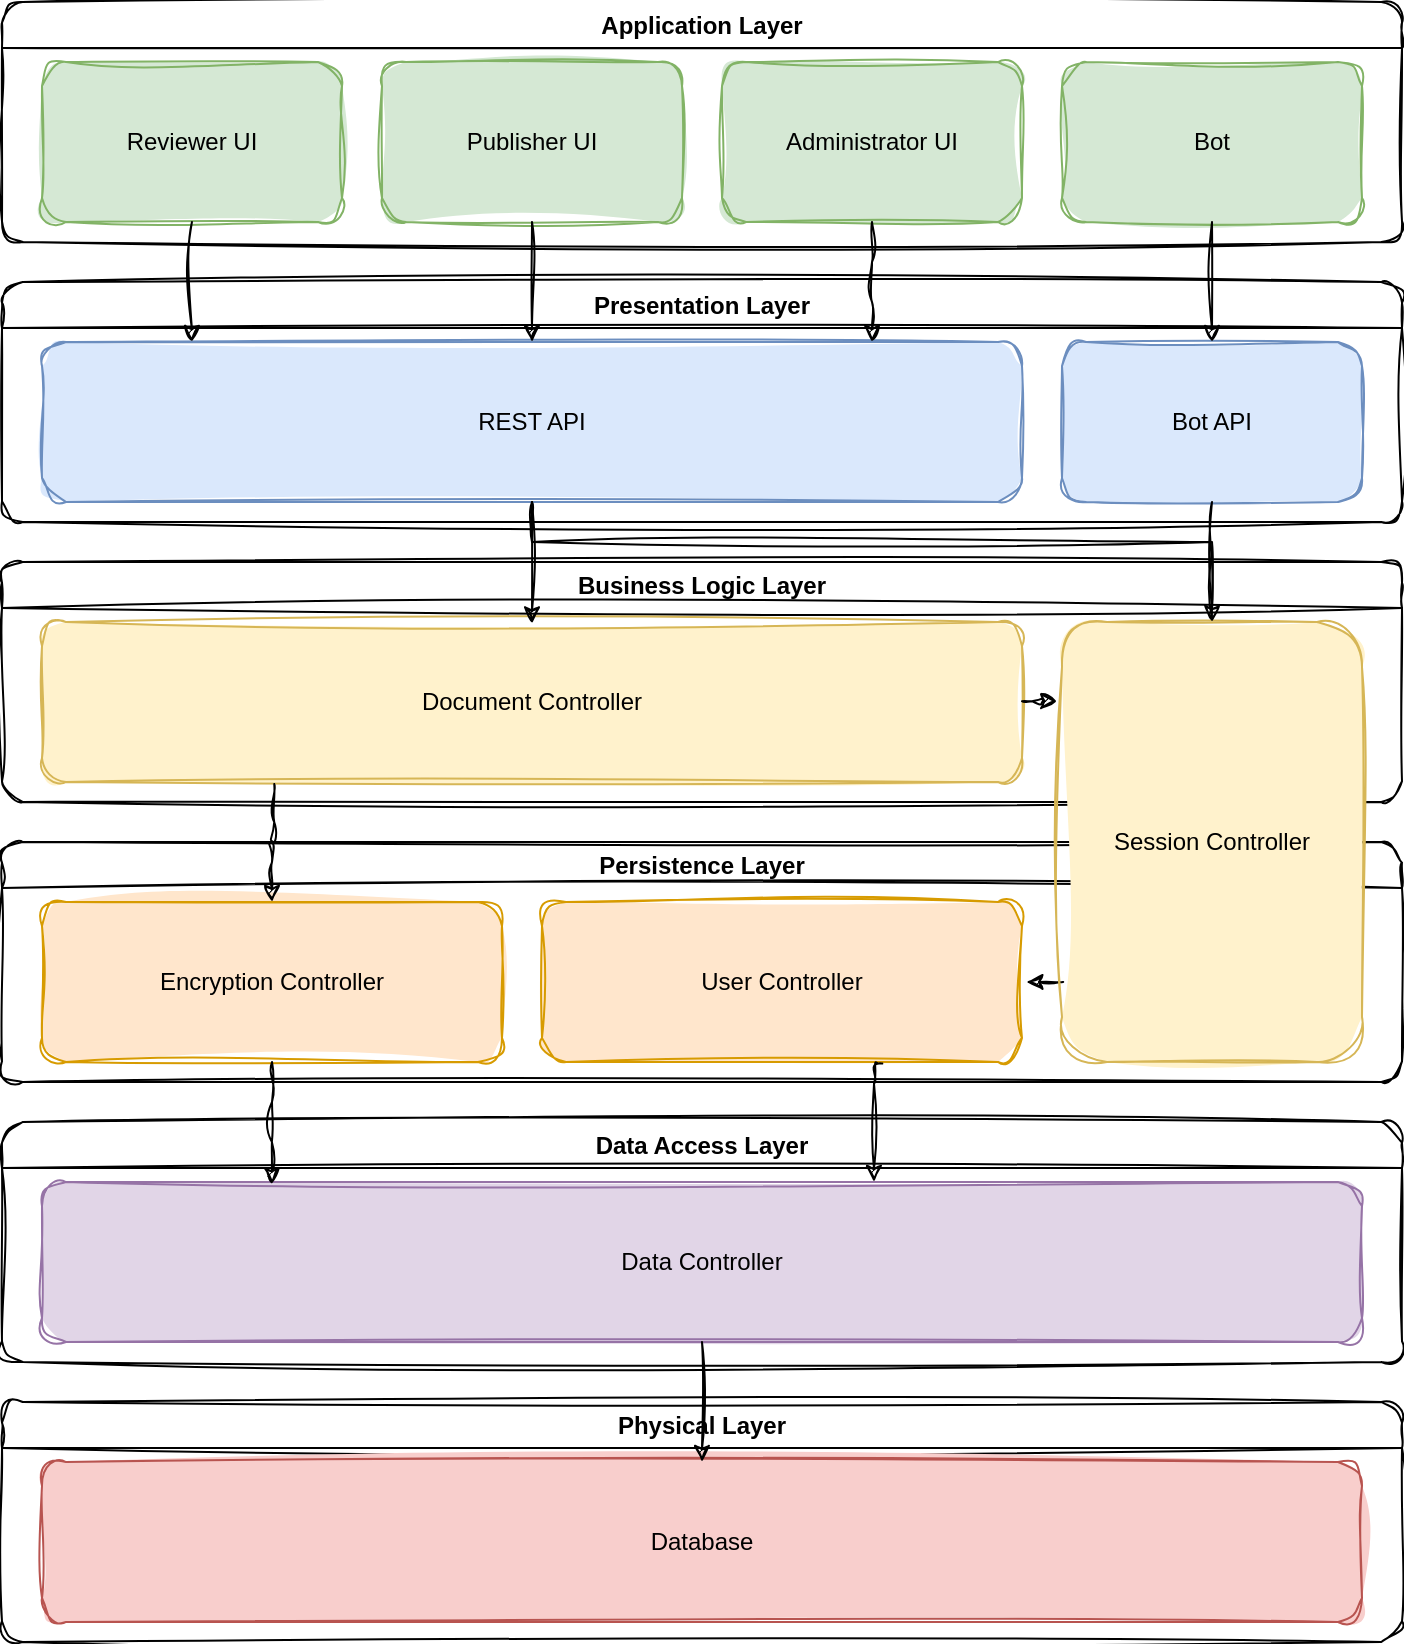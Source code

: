 <mxfile version="20.8.16" type="device"><diagram name="Page-1" id="LSwSA5h1wiXXNfVATZkn"><mxGraphModel dx="1485" dy="1013" grid="1" gridSize="10" guides="1" tooltips="1" connect="0" arrows="1" fold="1" page="1" pageScale="1" pageWidth="850" pageHeight="1100" math="0" shadow="0"><root><mxCell id="0"/><mxCell id="1" parent="0"/><mxCell id="cnzvcakVsQugPxIDsYmK-5" value="Presentation Layer" style="swimlane;whiteSpace=wrap;html=1;rounded=1;glass=0;sketch=1;curveFitting=1;jiggle=2;" parent="1" vertex="1"><mxGeometry x="100" y="150" width="700" height="120" as="geometry"/></mxCell><mxCell id="cnzvcakVsQugPxIDsYmK-17" value="REST API" style="rounded=1;whiteSpace=wrap;html=1;glass=0;fillColor=#dae8fc;strokeColor=#6c8ebf;fillStyle=solid;gradientColor=none;sketch=1;curveFitting=1;jiggle=2;" parent="cnzvcakVsQugPxIDsYmK-5" vertex="1"><mxGeometry x="20" y="30" width="490" height="80" as="geometry"/></mxCell><mxCell id="cnzvcakVsQugPxIDsYmK-18" value="Bot API" style="rounded=1;whiteSpace=wrap;html=1;glass=0;fillColor=#dae8fc;strokeColor=#6c8ebf;fillStyle=solid;sketch=1;curveFitting=1;jiggle=2;" parent="cnzvcakVsQugPxIDsYmK-5" vertex="1"><mxGeometry x="530" y="30" width="150" height="80" as="geometry"/></mxCell><mxCell id="cnzvcakVsQugPxIDsYmK-6" value="Business Logic Layer" style="swimlane;whiteSpace=wrap;html=1;rounded=1;glass=0;sketch=1;curveFitting=1;jiggle=2;" parent="1" vertex="1"><mxGeometry x="100" y="290" width="700" height="120" as="geometry"/></mxCell><mxCell id="cnzvcakVsQugPxIDsYmK-20" value="Document Controller" style="rounded=1;whiteSpace=wrap;html=1;glass=0;fillColor=#fff2cc;strokeColor=#d6b656;fillStyle=solid;sketch=1;curveFitting=1;jiggle=2;" parent="cnzvcakVsQugPxIDsYmK-6" vertex="1"><mxGeometry x="20" y="30" width="490" height="80" as="geometry"/></mxCell><mxCell id="cnzvcakVsQugPxIDsYmK-7" value="Data Access Layer" style="swimlane;whiteSpace=wrap;html=1;rounded=1;glass=0;sketch=1;curveFitting=1;jiggle=2;" parent="1" vertex="1"><mxGeometry x="100" y="570" width="700" height="120" as="geometry"/></mxCell><mxCell id="cnzvcakVsQugPxIDsYmK-24" value="Data Controller" style="rounded=1;whiteSpace=wrap;html=1;glass=0;fillColor=#e1d5e7;strokeColor=#9673a6;fillStyle=solid;sketch=1;curveFitting=1;jiggle=2;" parent="cnzvcakVsQugPxIDsYmK-7" vertex="1"><mxGeometry x="20" y="30" width="660" height="80" as="geometry"/></mxCell><mxCell id="cnzvcakVsQugPxIDsYmK-9" value="Persistence Layer" style="swimlane;whiteSpace=wrap;html=1;rounded=1;glass=0;sketch=1;curveFitting=1;jiggle=2;" parent="1" vertex="1"><mxGeometry x="100" y="430" width="700" height="120" as="geometry"/></mxCell><mxCell id="cnzvcakVsQugPxIDsYmK-22" value="Encryption Controller" style="rounded=1;whiteSpace=wrap;html=1;glass=0;fillColor=#ffe6cc;strokeColor=#d79b00;fillStyle=solid;sketch=1;curveFitting=1;jiggle=2;" parent="cnzvcakVsQugPxIDsYmK-9" vertex="1"><mxGeometry x="20" y="30" width="230" height="80" as="geometry"/></mxCell><mxCell id="cnzvcakVsQugPxIDsYmK-23" value="User Controller" style="rounded=1;whiteSpace=wrap;html=1;glass=0;fillColor=#ffe6cc;strokeColor=#d79b00;fillStyle=solid;sketch=1;curveFitting=1;jiggle=2;" parent="cnzvcakVsQugPxIDsYmK-9" vertex="1"><mxGeometry x="270" y="30" width="240" height="80" as="geometry"/></mxCell><mxCell id="cnzvcakVsQugPxIDsYmK-10" value="Application Layer" style="swimlane;whiteSpace=wrap;html=1;rounded=1;glass=0;sketch=1;curveFitting=1;jiggle=2;" parent="1" vertex="1"><mxGeometry x="100" y="10" width="700" height="120" as="geometry"/></mxCell><mxCell id="cnzvcakVsQugPxIDsYmK-13" value="Reviewer UI" style="rounded=1;whiteSpace=wrap;html=1;glass=0;fillColor=#d5e8d4;strokeColor=#82b366;fillStyle=solid;sketch=1;curveFitting=1;jiggle=2;" parent="cnzvcakVsQugPxIDsYmK-10" vertex="1"><mxGeometry x="20" y="30" width="150" height="80" as="geometry"/></mxCell><mxCell id="cnzvcakVsQugPxIDsYmK-14" value="Publisher UI" style="rounded=1;whiteSpace=wrap;html=1;glass=0;fillColor=#d5e8d4;strokeColor=#82b366;fillStyle=solid;sketch=1;curveFitting=1;jiggle=2;" parent="cnzvcakVsQugPxIDsYmK-10" vertex="1"><mxGeometry x="190" y="30" width="150" height="80" as="geometry"/></mxCell><mxCell id="cnzvcakVsQugPxIDsYmK-15" value="Administrator UI" style="rounded=1;whiteSpace=wrap;html=1;glass=0;fillColor=#d5e8d4;strokeColor=#82b366;fillStyle=solid;sketch=1;curveFitting=1;jiggle=2;" parent="cnzvcakVsQugPxIDsYmK-10" vertex="1"><mxGeometry x="360" y="30" width="150" height="80" as="geometry"/></mxCell><mxCell id="cnzvcakVsQugPxIDsYmK-16" value="Bot" style="rounded=1;whiteSpace=wrap;html=1;glass=0;fillColor=#d5e8d4;strokeColor=#82b366;fillStyle=solid;sketch=1;curveFitting=1;jiggle=2;" parent="cnzvcakVsQugPxIDsYmK-10" vertex="1"><mxGeometry x="530" y="30" width="150" height="80" as="geometry"/></mxCell><mxCell id="cnzvcakVsQugPxIDsYmK-31" style="edgeStyle=orthogonalEdgeStyle;rounded=1;sketch=1;hachureGap=4;jiggle=2;curveFitting=1;orthogonalLoop=1;jettySize=auto;html=1;entryX=1.009;entryY=0.5;entryDx=0;entryDy=0;entryPerimeter=0;fontFamily=Architects Daughter;fontSource=https%3A%2F%2Ffonts.googleapis.com%2Fcss%3Ffamily%3DArchitects%2BDaughter;fontSize=16;exitX=0.004;exitY=0.818;exitDx=0;exitDy=0;exitPerimeter=0;" parent="1" source="cnzvcakVsQugPxIDsYmK-21" target="cnzvcakVsQugPxIDsYmK-23" edge="1"><mxGeometry relative="1" as="geometry"/></mxCell><mxCell id="cnzvcakVsQugPxIDsYmK-21" value="Session Controller" style="rounded=1;whiteSpace=wrap;html=1;glass=0;fillColor=#fff2cc;strokeColor=#d6b656;fillStyle=solid;sketch=1;curveFitting=1;jiggle=2;" parent="1" vertex="1"><mxGeometry x="630" y="320" width="150" height="220" as="geometry"/></mxCell><mxCell id="cnzvcakVsQugPxIDsYmK-25" value="Physical Layer" style="swimlane;whiteSpace=wrap;html=1;rounded=1;glass=0;sketch=1;curveFitting=1;jiggle=2;" parent="1" vertex="1"><mxGeometry x="100" y="710" width="700" height="120" as="geometry"/></mxCell><mxCell id="cnzvcakVsQugPxIDsYmK-26" value="Database" style="rounded=1;whiteSpace=wrap;html=1;glass=0;fillStyle=solid;fillColor=#f8cecc;strokeColor=#b85450;sketch=1;curveFitting=1;jiggle=2;" parent="cnzvcakVsQugPxIDsYmK-25" vertex="1"><mxGeometry x="20" y="30" width="660" height="80" as="geometry"/></mxCell><mxCell id="cnzvcakVsQugPxIDsYmK-27" style="edgeStyle=orthogonalEdgeStyle;rounded=1;sketch=1;hachureGap=4;jiggle=2;curveFitting=1;orthogonalLoop=1;jettySize=auto;html=1;entryX=0.153;entryY=0;entryDx=0;entryDy=0;entryPerimeter=0;fontFamily=Architects Daughter;fontSource=https%3A%2F%2Ffonts.googleapis.com%2Fcss%3Ffamily%3DArchitects%2BDaughter;fontSize=16;" parent="1" source="cnzvcakVsQugPxIDsYmK-13" target="cnzvcakVsQugPxIDsYmK-17" edge="1"><mxGeometry relative="1" as="geometry"/></mxCell><mxCell id="cnzvcakVsQugPxIDsYmK-28" style="edgeStyle=orthogonalEdgeStyle;rounded=1;sketch=1;hachureGap=4;jiggle=2;curveFitting=1;orthogonalLoop=1;jettySize=auto;html=1;fontFamily=Architects Daughter;fontSource=https%3A%2F%2Ffonts.googleapis.com%2Fcss%3Ffamily%3DArchitects%2BDaughter;fontSize=16;" parent="1" source="cnzvcakVsQugPxIDsYmK-14" target="cnzvcakVsQugPxIDsYmK-17" edge="1"><mxGeometry relative="1" as="geometry"/></mxCell><mxCell id="cnzvcakVsQugPxIDsYmK-29" style="edgeStyle=orthogonalEdgeStyle;rounded=1;sketch=1;hachureGap=4;jiggle=2;curveFitting=1;orthogonalLoop=1;jettySize=auto;html=1;fontFamily=Architects Daughter;fontSource=https%3A%2F%2Ffonts.googleapis.com%2Fcss%3Ffamily%3DArchitects%2BDaughter;fontSize=16;" parent="1" source="cnzvcakVsQugPxIDsYmK-15" edge="1"><mxGeometry relative="1" as="geometry"><mxPoint x="535" y="180" as="targetPoint"/></mxGeometry></mxCell><mxCell id="cnzvcakVsQugPxIDsYmK-30" style="edgeStyle=orthogonalEdgeStyle;rounded=1;sketch=1;hachureGap=4;jiggle=2;curveFitting=1;orthogonalLoop=1;jettySize=auto;html=1;fontFamily=Architects Daughter;fontSource=https%3A%2F%2Ffonts.googleapis.com%2Fcss%3Ffamily%3DArchitects%2BDaughter;fontSize=16;" parent="1" source="cnzvcakVsQugPxIDsYmK-16" target="cnzvcakVsQugPxIDsYmK-18" edge="1"><mxGeometry relative="1" as="geometry"/></mxCell><mxCell id="cnzvcakVsQugPxIDsYmK-32" style="edgeStyle=orthogonalEdgeStyle;rounded=1;sketch=1;hachureGap=4;jiggle=2;curveFitting=1;orthogonalLoop=1;jettySize=auto;html=1;fontFamily=Architects Daughter;fontSource=https%3A%2F%2Ffonts.googleapis.com%2Fcss%3Ffamily%3DArchitects%2BDaughter;fontSize=16;exitX=0.237;exitY=1.013;exitDx=0;exitDy=0;exitPerimeter=0;" parent="1" source="cnzvcakVsQugPxIDsYmK-20" target="cnzvcakVsQugPxIDsYmK-22" edge="1"><mxGeometry relative="1" as="geometry"/></mxCell><mxCell id="cnzvcakVsQugPxIDsYmK-33" style="edgeStyle=orthogonalEdgeStyle;rounded=1;sketch=1;hachureGap=4;jiggle=2;curveFitting=1;orthogonalLoop=1;jettySize=auto;html=1;entryX=-0.016;entryY=0.18;entryDx=0;entryDy=0;entryPerimeter=0;fontFamily=Architects Daughter;fontSource=https%3A%2F%2Ffonts.googleapis.com%2Fcss%3Ffamily%3DArchitects%2BDaughter;fontSize=16;" parent="1" source="cnzvcakVsQugPxIDsYmK-20" target="cnzvcakVsQugPxIDsYmK-21" edge="1"><mxGeometry relative="1" as="geometry"><Array as="points"><mxPoint x="620" y="360"/></Array></mxGeometry></mxCell><mxCell id="cnzvcakVsQugPxIDsYmK-34" style="edgeStyle=orthogonalEdgeStyle;rounded=1;sketch=1;hachureGap=4;jiggle=2;curveFitting=1;orthogonalLoop=1;jettySize=auto;html=1;entryX=0.174;entryY=0.015;entryDx=0;entryDy=0;entryPerimeter=0;fontFamily=Architects Daughter;fontSource=https%3A%2F%2Ffonts.googleapis.com%2Fcss%3Ffamily%3DArchitects%2BDaughter;fontSize=16;" parent="1" source="cnzvcakVsQugPxIDsYmK-22" target="cnzvcakVsQugPxIDsYmK-24" edge="1"><mxGeometry relative="1" as="geometry"/></mxCell><mxCell id="cnzvcakVsQugPxIDsYmK-35" style="edgeStyle=orthogonalEdgeStyle;rounded=1;sketch=1;hachureGap=4;jiggle=2;curveFitting=1;orthogonalLoop=1;jettySize=auto;html=1;entryX=0.631;entryY=0;entryDx=0;entryDy=0;entryPerimeter=0;fontFamily=Architects Daughter;fontSource=https%3A%2F%2Ffonts.googleapis.com%2Fcss%3Ffamily%3DArchitects%2BDaughter;fontSize=16;exitX=0.709;exitY=1.01;exitDx=0;exitDy=0;exitPerimeter=0;" parent="1" source="cnzvcakVsQugPxIDsYmK-23" target="cnzvcakVsQugPxIDsYmK-24" edge="1"><mxGeometry relative="1" as="geometry"><Array as="points"><mxPoint x="536" y="541"/><mxPoint x="536" y="600"/></Array></mxGeometry></mxCell><mxCell id="cnzvcakVsQugPxIDsYmK-36" style="edgeStyle=orthogonalEdgeStyle;rounded=1;sketch=1;hachureGap=4;jiggle=2;curveFitting=1;orthogonalLoop=1;jettySize=auto;html=1;fontFamily=Architects Daughter;fontSource=https%3A%2F%2Ffonts.googleapis.com%2Fcss%3Ffamily%3DArchitects%2BDaughter;fontSize=16;" parent="1" source="cnzvcakVsQugPxIDsYmK-24" target="cnzvcakVsQugPxIDsYmK-26" edge="1"><mxGeometry relative="1" as="geometry"/></mxCell><mxCell id="Csg_WxVNylW-CFDP43oO-1" style="edgeStyle=orthogonalEdgeStyle;rounded=0;sketch=1;hachureGap=4;jiggle=2;curveFitting=1;orthogonalLoop=1;jettySize=auto;html=1;entryX=0.5;entryY=0.01;entryDx=0;entryDy=0;entryPerimeter=0;fontFamily=Architects Daughter;fontSource=https%3A%2F%2Ffonts.googleapis.com%2Fcss%3Ffamily%3DArchitects%2BDaughter;fontSize=16;" parent="1" source="cnzvcakVsQugPxIDsYmK-17" target="cnzvcakVsQugPxIDsYmK-20" edge="1"><mxGeometry relative="1" as="geometry"/></mxCell><mxCell id="Csg_WxVNylW-CFDP43oO-3" style="edgeStyle=orthogonalEdgeStyle;rounded=0;sketch=1;hachureGap=4;jiggle=2;curveFitting=1;orthogonalLoop=1;jettySize=auto;html=1;fontFamily=Architects Daughter;fontSource=https%3A%2F%2Ffonts.googleapis.com%2Fcss%3Ffamily%3DArchitects%2BDaughter;fontSize=16;" parent="1" source="cnzvcakVsQugPxIDsYmK-18" target="cnzvcakVsQugPxIDsYmK-21" edge="1"><mxGeometry relative="1" as="geometry"/></mxCell><mxCell id="Csg_WxVNylW-CFDP43oO-4" style="edgeStyle=orthogonalEdgeStyle;rounded=0;sketch=1;hachureGap=4;jiggle=2;curveFitting=1;orthogonalLoop=1;jettySize=auto;html=1;entryX=0.5;entryY=-0.007;entryDx=0;entryDy=0;entryPerimeter=0;fontFamily=Architects Daughter;fontSource=https%3A%2F%2Ffonts.googleapis.com%2Fcss%3Ffamily%3DArchitects%2BDaughter;fontSize=16;endArrow=none;endFill=0;" parent="1" source="cnzvcakVsQugPxIDsYmK-17" target="cnzvcakVsQugPxIDsYmK-21" edge="1"><mxGeometry relative="1" as="geometry"><Array as="points"><mxPoint x="365" y="280"/><mxPoint x="705" y="280"/></Array></mxGeometry></mxCell></root></mxGraphModel></diagram></mxfile>